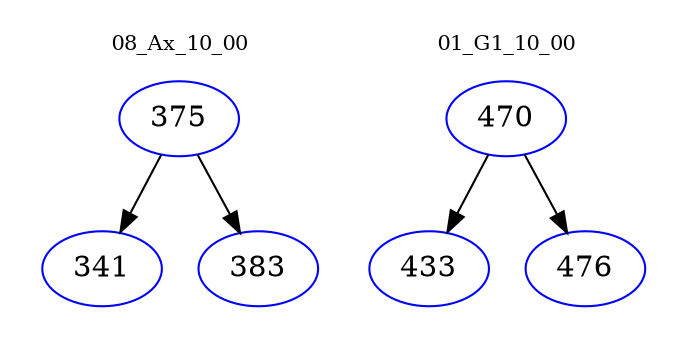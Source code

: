 digraph{
subgraph cluster_0 {
color = white
label = "08_Ax_10_00";
fontsize=10;
T0_375 [label="375", color="blue"]
T0_375 -> T0_341 [color="black"]
T0_341 [label="341", color="blue"]
T0_375 -> T0_383 [color="black"]
T0_383 [label="383", color="blue"]
}
subgraph cluster_1 {
color = white
label = "01_G1_10_00";
fontsize=10;
T1_470 [label="470", color="blue"]
T1_470 -> T1_433 [color="black"]
T1_433 [label="433", color="blue"]
T1_470 -> T1_476 [color="black"]
T1_476 [label="476", color="blue"]
}
}

